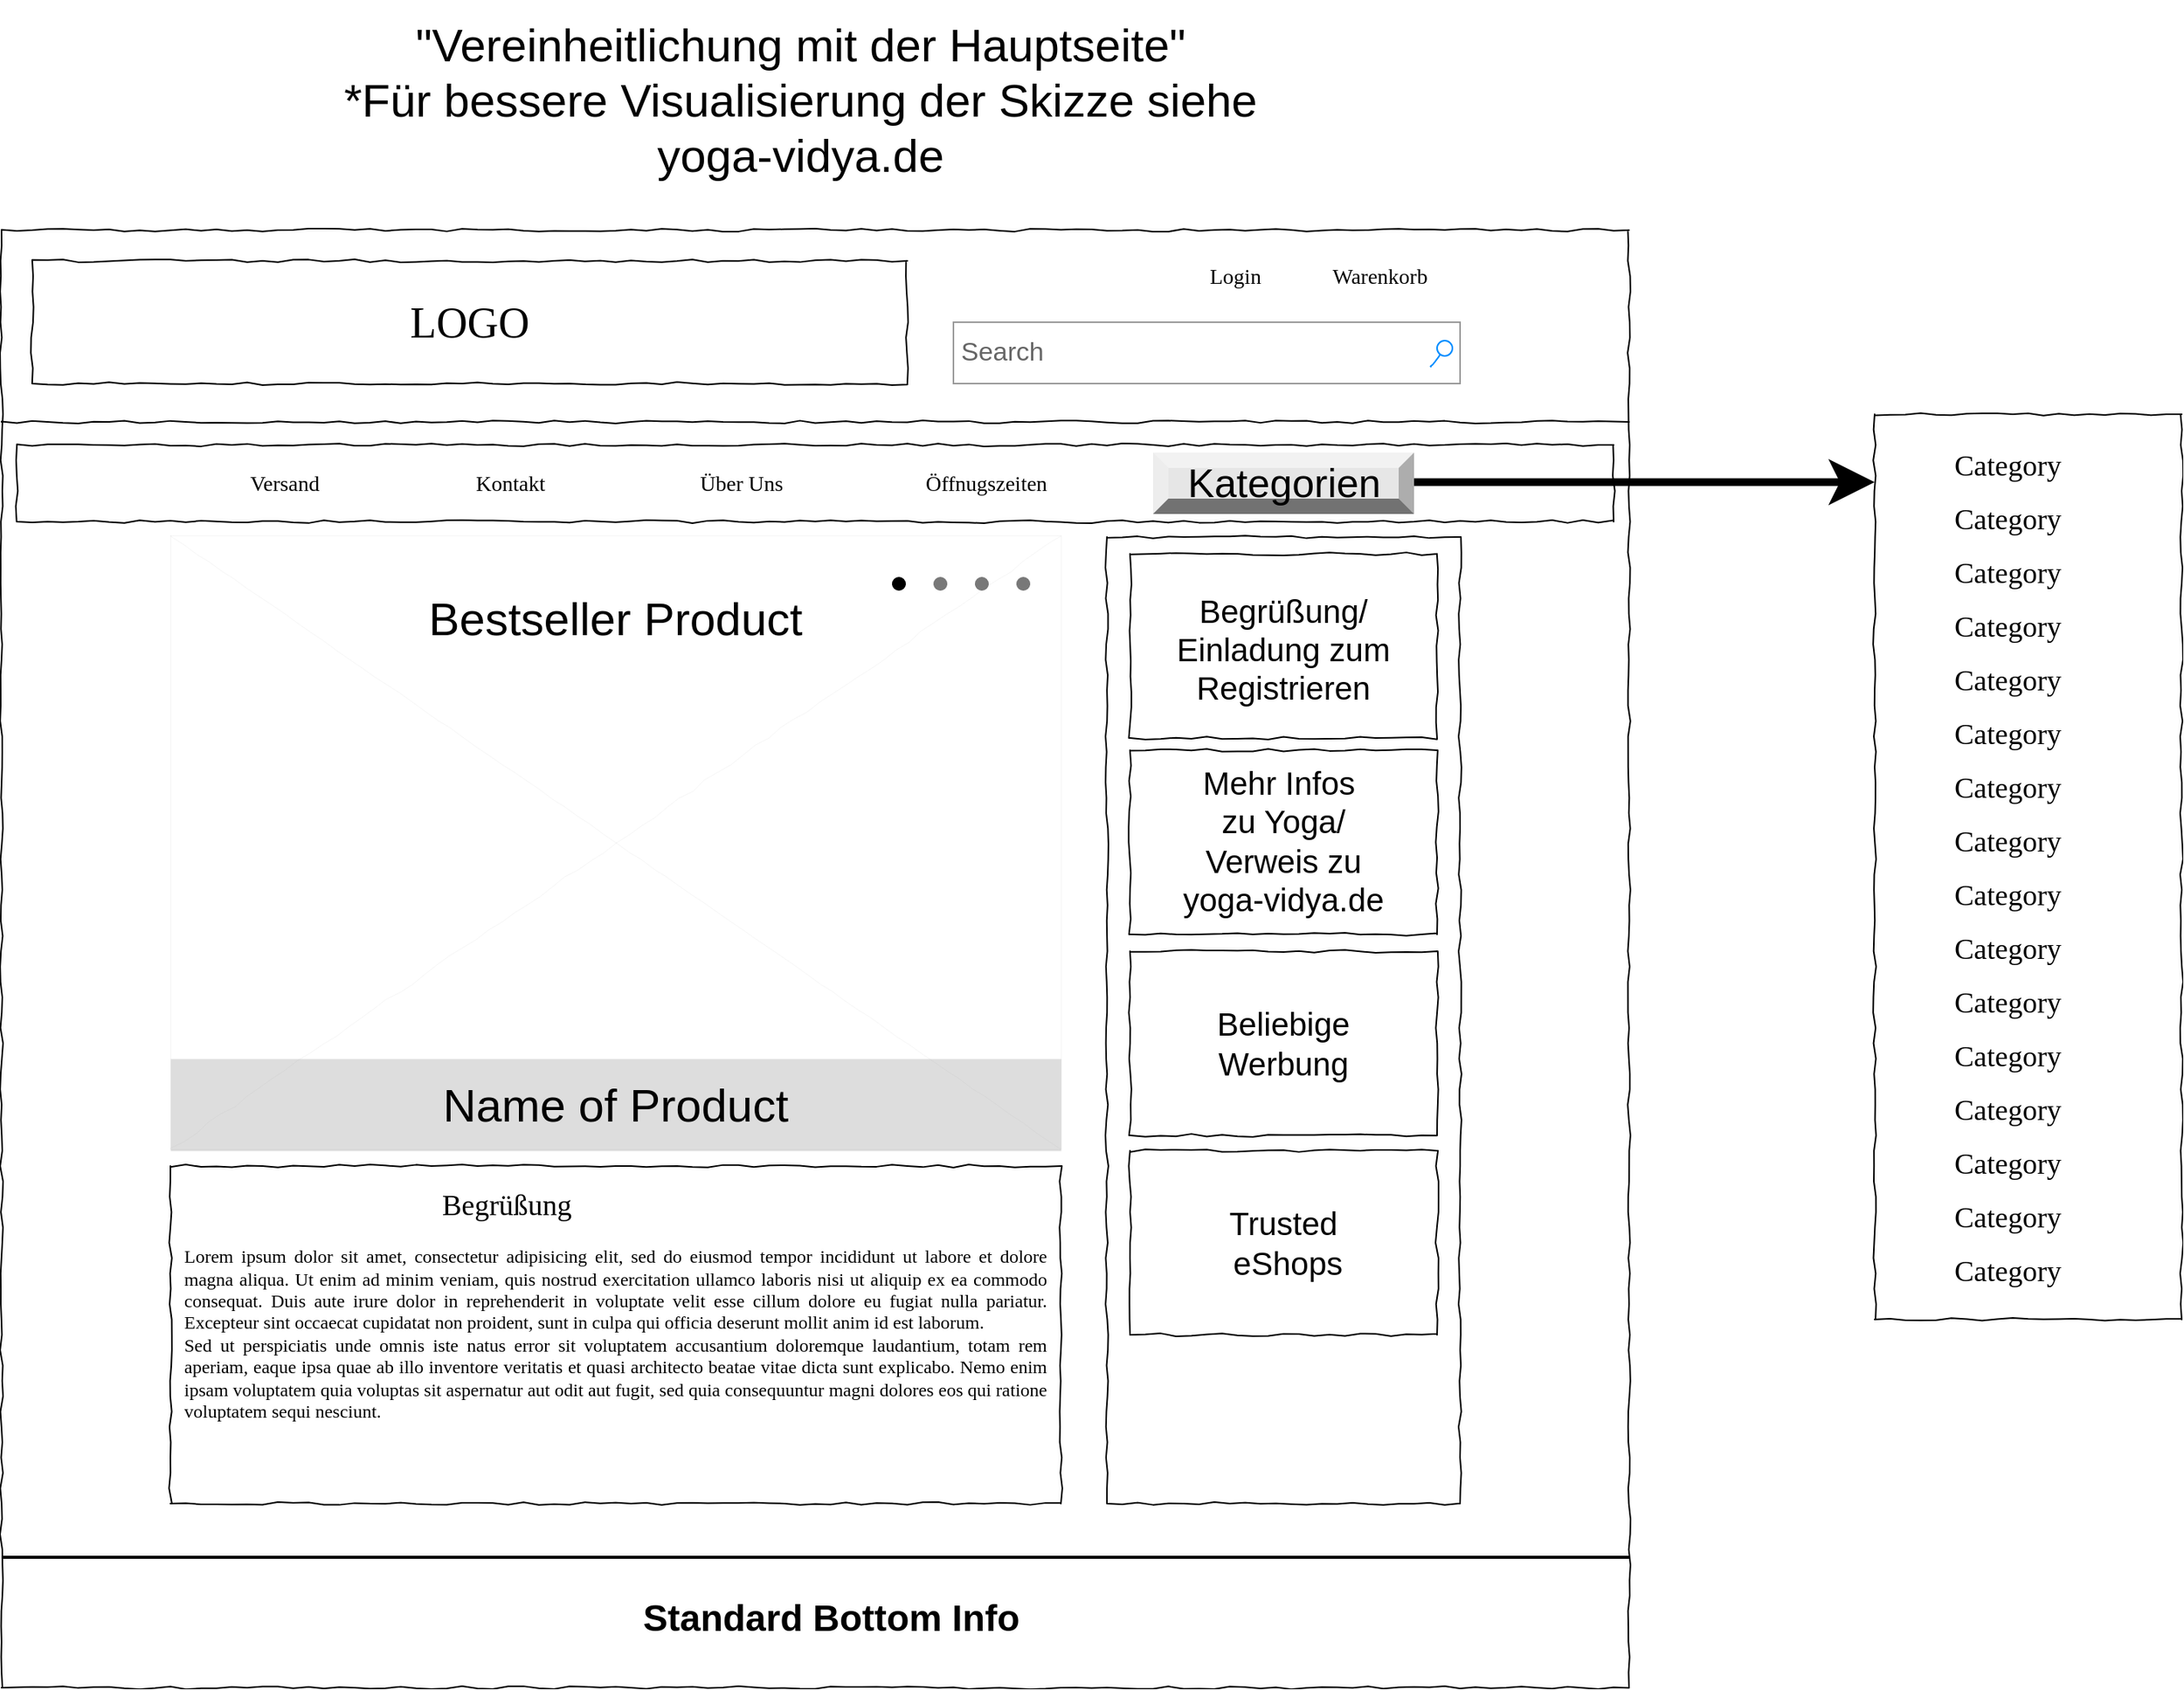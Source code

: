 <mxfile version="19.0.3" type="device"><diagram name="Page-1" id="03018318-947c-dd8e-b7a3-06fadd420f32"><mxGraphModel dx="1825" dy="1875" grid="1" gridSize="10" guides="1" tooltips="1" connect="1" arrows="1" fold="1" page="1" pageScale="1" pageWidth="1100" pageHeight="850" background="none" math="0" shadow="0"><root><mxCell id="0"/><mxCell id="1" parent="0"/><mxCell id="677b7b8949515195-16" value="" style="verticalLabelPosition=bottom;shadow=0;dashed=0;align=center;html=1;verticalAlign=top;strokeWidth=0;shape=mxgraph.mockup.graphics.simpleIcon;strokeColor=#999999;rounded=0;labelBackgroundColor=none;fontFamily=Verdana;fontSize=14;fontColor=#000000;comic=1;" parent="1" vertex="1"><mxGeometry x="130" y="219" width="580" height="400" as="geometry"/></mxCell><mxCell id="677b7b8949515195-1" value="" style="whiteSpace=wrap;html=1;rounded=0;shadow=0;labelBackgroundColor=none;strokeColor=#000000;strokeWidth=1;fillColor=none;fontFamily=Verdana;fontSize=12;fontColor=#000000;align=center;comic=1;" parent="1" vertex="1"><mxGeometry x="20" y="20" width="1060" height="950" as="geometry"/></mxCell><mxCell id="677b7b8949515195-2" value="LOGO" style="whiteSpace=wrap;html=1;rounded=0;shadow=0;labelBackgroundColor=none;strokeWidth=1;fontFamily=Verdana;fontSize=28;align=center;comic=1;" parent="1" vertex="1"><mxGeometry x="40" y="40" width="570" height="80" as="geometry"/></mxCell><mxCell id="677b7b8949515195-3" value="Search" style="strokeWidth=1;shadow=0;dashed=0;align=center;html=1;shape=mxgraph.mockup.forms.searchBox;strokeColor=#999999;mainText=;strokeColor2=#008cff;fontColor=#666666;fontSize=17;align=left;spacingLeft=3;rounded=0;labelBackgroundColor=none;comic=1;" parent="1" vertex="1"><mxGeometry x="640" y="80" width="330" height="40" as="geometry"/></mxCell><mxCell id="677b7b8949515195-4" value="Login" style="text;html=1;points=[];align=left;verticalAlign=top;spacingTop=-4;fontSize=14;fontFamily=Verdana" parent="1" vertex="1"><mxGeometry x="805" y="40" width="60" height="20" as="geometry"/></mxCell><mxCell id="677b7b8949515195-5" value="Warenkorb" style="text;html=1;points=[];align=left;verticalAlign=top;spacingTop=-4;fontSize=14;fontFamily=Verdana" parent="1" vertex="1"><mxGeometry x="885" y="40" width="85" height="20" as="geometry"/></mxCell><mxCell id="677b7b8949515195-8" value="" style="whiteSpace=wrap;html=1;rounded=0;shadow=0;labelBackgroundColor=none;strokeWidth=1;fillColor=none;fontFamily=Verdana;fontSize=12;align=center;comic=1;" parent="1" vertex="1"><mxGeometry x="1240" y="140" width="200" height="590" as="geometry"/></mxCell><mxCell id="677b7b8949515195-9" value="" style="line;strokeWidth=1;html=1;rounded=0;shadow=0;labelBackgroundColor=none;fillColor=none;fontFamily=Verdana;fontSize=14;fontColor=#000000;align=center;comic=1;" parent="1" vertex="1"><mxGeometry x="20" y="140" width="1060" height="10" as="geometry"/></mxCell><mxCell id="677b7b8949515195-10" value="" style="whiteSpace=wrap;html=1;rounded=0;shadow=0;labelBackgroundColor=none;strokeWidth=1;fillColor=none;fontFamily=Verdana;fontSize=12;align=center;comic=1;" parent="1" vertex="1"><mxGeometry x="30" y="160" width="1040" height="50" as="geometry"/></mxCell><mxCell id="677b7b8949515195-11" value="Versand" style="text;html=1;points=[];align=left;verticalAlign=top;spacingTop=-4;fontSize=14;fontFamily=Verdana" parent="1" vertex="1"><mxGeometry x="180" y="175" width="60" height="20" as="geometry"/></mxCell><mxCell id="677b7b8949515195-12" value="Kontakt" style="text;html=1;points=[];align=left;verticalAlign=top;spacingTop=-4;fontSize=14;fontFamily=Verdana" parent="1" vertex="1"><mxGeometry x="327" y="175" width="60" height="20" as="geometry"/></mxCell><mxCell id="677b7b8949515195-13" value="Über Uns" style="text;html=1;points=[];align=left;verticalAlign=top;spacingTop=-4;fontSize=14;fontFamily=Verdana" parent="1" vertex="1"><mxGeometry x="473" y="175" width="67" height="20" as="geometry"/></mxCell><mxCell id="677b7b8949515195-14" value="Öffnugszeiten" style="text;html=1;points=[];align=left;verticalAlign=top;spacingTop=-4;fontSize=14;fontFamily=Verdana" parent="1" vertex="1"><mxGeometry x="620" y="175" width="90" height="20" as="geometry"/></mxCell><mxCell id="677b7b8949515195-15" value="&lt;div style=&quot;text-align: justify&quot;&gt;&lt;span&gt;&lt;span style=&quot;white-space: pre;&quot;&gt;&#9;&lt;/span&gt;&lt;span style=&quot;white-space: pre;&quot;&gt;&#9;&lt;/span&gt;&lt;span style=&quot;white-space: pre;&quot;&gt;&#9;&lt;/span&gt;&lt;span style=&quot;white-space: pre;&quot;&gt;&#9;&lt;/span&gt;&lt;span style=&quot;white-space: pre;&quot;&gt;&#9;&lt;/span&gt;&lt;span style=&quot;white-space: pre;&quot;&gt;&#9;&lt;span style=&quot;white-space: pre;&quot;&gt;&#9;&lt;/span&gt;&lt;/span&gt;&lt;font style=&quot;font-size: 19px;&quot;&gt;Begrüßung&lt;/font&gt;&lt;br&gt;&lt;/span&gt;&lt;/div&gt;&lt;div style=&quot;text-align: justify&quot;&gt;&lt;span&gt;&lt;br&gt;&lt;/span&gt;&lt;/div&gt;&lt;div style=&quot;text-align: justify&quot;&gt;&lt;span&gt;Lorem ipsum dolor sit amet, consectetur adipisicing elit, sed do eiusmod tempor incididunt ut labore et dolore magna aliqua. Ut enim ad minim veniam, quis nostrud exercitation ullamco laboris nisi ut aliquip ex ea commodo consequat. Duis aute irure dolor in reprehenderit in voluptate velit esse cillum dolore eu fugiat nulla pariatur. Excepteur sint occaecat cupidatat non proident, sunt in culpa qui officia deserunt mollit anim id est laborum.&lt;/span&gt;&lt;/div&gt;&lt;div style=&quot;text-align: justify&quot;&gt;&lt;span&gt;Sed ut perspiciatis unde omnis iste natus error sit voluptatem accusantium doloremque laudantium, totam rem aperiam, eaque ipsa quae ab illo inventore veritatis et quasi architecto beatae vitae dicta sunt explicabo. Nemo enim ipsam voluptatem quia voluptas sit aspernatur aut odit aut fugit, sed quia consequuntur magni dolores eos qui ratione voluptatem sequi nesciunt.&amp;nbsp;&lt;/span&gt;&lt;/div&gt;" style="whiteSpace=wrap;html=1;rounded=0;shadow=0;labelBackgroundColor=none;strokeWidth=1;fillColor=none;fontFamily=Verdana;fontSize=12;align=center;verticalAlign=top;spacing=10;comic=1;" parent="1" vertex="1"><mxGeometry x="130" y="630" width="580" height="220" as="geometry"/></mxCell><mxCell id="677b7b8949515195-25" value="" style="whiteSpace=wrap;html=1;rounded=0;shadow=0;labelBackgroundColor=none;strokeWidth=1;fillColor=none;fontFamily=Verdana;fontSize=12;align=center;comic=1;" parent="1" vertex="1"><mxGeometry x="740" y="220" width="230" height="630" as="geometry"/></mxCell><mxCell id="677b7b8949515195-26" value="" style="whiteSpace=wrap;html=1;rounded=0;shadow=0;labelBackgroundColor=none;strokeWidth=1;fillColor=none;fontFamily=Verdana;fontSize=12;align=center;comic=1;" parent="1" vertex="1"><mxGeometry x="755" y="231" width="200" height="120" as="geometry"/></mxCell><mxCell id="677b7b8949515195-27" value="Category" style="text;html=1;points=[];align=left;verticalAlign=top;spacingTop=-4;fontSize=19;fontFamily=Verdana" parent="1" vertex="1"><mxGeometry x="1290" y="160" width="100" height="30" as="geometry"/></mxCell><mxCell id="rZxX5lprIFnn7r5_3Qte-1" value="&lt;font style=&quot;font-size: 30px;&quot;&gt;&quot;Vereinheitlichung mit der Hauptseite&quot;&lt;br style=&quot;font-size: 30px;&quot;&gt;*Für bessere Visualisierung der Skizze siehe &lt;br style=&quot;font-size: 30px;&quot;&gt;yoga-vidya.de&lt;br style=&quot;font-size: 30px;&quot;&gt;&lt;/font&gt;" style="text;html=1;strokeColor=none;fillColor=none;align=center;verticalAlign=middle;whiteSpace=wrap;rounded=0;hachureGap=4;fontSize=30;" vertex="1" parent="1"><mxGeometry x="177.5" y="-130" width="725" height="130" as="geometry"/></mxCell><mxCell id="rZxX5lprIFnn7r5_3Qte-4" value="" style="verticalLabelPosition=bottom;shadow=0;dashed=0;align=center;html=1;verticalAlign=top;strokeWidth=1;shape=mxgraph.mockup.navigation.pageControl;fillColor=#787878;strokeColor=none;" vertex="1" parent="1"><mxGeometry x="600" y="231" width="90" height="39" as="geometry"/></mxCell><mxCell id="rZxX5lprIFnn7r5_3Qte-5" value="Name of Product" style="rounded=0;whiteSpace=wrap;html=1;hachureGap=4;fontSize=30;strokeWidth=0;fillColor=#787878;strokeColor=none;fillOpacity=25;" vertex="1" parent="1"><mxGeometry x="130" y="560" width="580" height="60" as="geometry"/></mxCell><mxCell id="rZxX5lprIFnn7r5_3Qte-6" value="Bestseller Product" style="text;html=1;strokeColor=none;fillColor=none;align=center;verticalAlign=middle;whiteSpace=wrap;rounded=0;hachureGap=4;fontSize=30;" vertex="1" parent="1"><mxGeometry x="275" y="251" width="290" height="44" as="geometry"/></mxCell><mxCell id="rZxX5lprIFnn7r5_3Qte-7" value="Kategorien" style="labelPosition=center;verticalLabelPosition=middle;align=center;html=1;shape=mxgraph.basic.shaded_button;dx=10;fillColor=#E6E6E6;strokeColor=none;hachureGap=4;fontSize=26;" vertex="1" parent="1"><mxGeometry x="770" y="165" width="170" height="40" as="geometry"/></mxCell><mxCell id="rZxX5lprIFnn7r5_3Qte-8" value="" style="endArrow=classic;html=1;rounded=0;fontSize=26;startSize=14;endSize=14;sourcePerimeterSpacing=8;targetPerimeterSpacing=8;curved=1;strokeWidth=5;" edge="1" parent="1"><mxGeometry width="50" height="50" relative="1" as="geometry"><mxPoint x="940" y="184.23" as="sourcePoint"/><mxPoint x="1240" y="184.23" as="targetPoint"/></mxGeometry></mxCell><mxCell id="rZxX5lprIFnn7r5_3Qte-9" value="Category" style="text;html=1;points=[];align=left;verticalAlign=top;spacingTop=-4;fontSize=19;fontFamily=Verdana" vertex="1" parent="1"><mxGeometry x="1290" y="195" width="100" height="30" as="geometry"/></mxCell><mxCell id="rZxX5lprIFnn7r5_3Qte-10" value="Category" style="text;html=1;points=[];align=left;verticalAlign=top;spacingTop=-4;fontSize=19;fontFamily=Verdana" vertex="1" parent="1"><mxGeometry x="1290" y="230" width="100" height="30" as="geometry"/></mxCell><mxCell id="rZxX5lprIFnn7r5_3Qte-11" value="Category" style="text;html=1;points=[];align=left;verticalAlign=top;spacingTop=-4;fontSize=19;fontFamily=Verdana" vertex="1" parent="1"><mxGeometry x="1290" y="265" width="100" height="30" as="geometry"/></mxCell><mxCell id="rZxX5lprIFnn7r5_3Qte-12" value="Category" style="text;html=1;points=[];align=left;verticalAlign=top;spacingTop=-4;fontSize=19;fontFamily=Verdana" vertex="1" parent="1"><mxGeometry x="1290" y="300" width="100" height="30" as="geometry"/></mxCell><mxCell id="rZxX5lprIFnn7r5_3Qte-13" value="Category" style="text;html=1;points=[];align=left;verticalAlign=top;spacingTop=-4;fontSize=19;fontFamily=Verdana" vertex="1" parent="1"><mxGeometry x="1290" y="335" width="100" height="30" as="geometry"/></mxCell><mxCell id="rZxX5lprIFnn7r5_3Qte-14" value="Category" style="text;html=1;points=[];align=left;verticalAlign=top;spacingTop=-4;fontSize=19;fontFamily=Verdana" vertex="1" parent="1"><mxGeometry x="1290" y="370" width="100" height="30" as="geometry"/></mxCell><mxCell id="rZxX5lprIFnn7r5_3Qte-15" value="Category" style="text;html=1;points=[];align=left;verticalAlign=top;spacingTop=-4;fontSize=19;fontFamily=Verdana" vertex="1" parent="1"><mxGeometry x="1290" y="405" width="100" height="30" as="geometry"/></mxCell><mxCell id="rZxX5lprIFnn7r5_3Qte-16" value="Category" style="text;html=1;points=[];align=left;verticalAlign=top;spacingTop=-4;fontSize=19;fontFamily=Verdana" vertex="1" parent="1"><mxGeometry x="1290" y="440" width="100" height="30" as="geometry"/></mxCell><mxCell id="rZxX5lprIFnn7r5_3Qte-17" value="Category" style="text;html=1;points=[];align=left;verticalAlign=top;spacingTop=-4;fontSize=19;fontFamily=Verdana" vertex="1" parent="1"><mxGeometry x="1290" y="475" width="100" height="30" as="geometry"/></mxCell><mxCell id="rZxX5lprIFnn7r5_3Qte-18" value="Category" style="text;html=1;points=[];align=left;verticalAlign=top;spacingTop=-4;fontSize=19;fontFamily=Verdana" vertex="1" parent="1"><mxGeometry x="1290" y="510" width="100" height="30" as="geometry"/></mxCell><mxCell id="rZxX5lprIFnn7r5_3Qte-19" value="Category" style="text;html=1;points=[];align=left;verticalAlign=top;spacingTop=-4;fontSize=19;fontFamily=Verdana" vertex="1" parent="1"><mxGeometry x="1290" y="545" width="100" height="30" as="geometry"/></mxCell><mxCell id="rZxX5lprIFnn7r5_3Qte-20" value="Category" style="text;html=1;points=[];align=left;verticalAlign=top;spacingTop=-4;fontSize=19;fontFamily=Verdana" vertex="1" parent="1"><mxGeometry x="1290" y="580" width="100" height="30" as="geometry"/></mxCell><mxCell id="rZxX5lprIFnn7r5_3Qte-21" value="Category" style="text;html=1;points=[];align=left;verticalAlign=top;spacingTop=-4;fontSize=19;fontFamily=Verdana" vertex="1" parent="1"><mxGeometry x="1290" y="615" width="100" height="30" as="geometry"/></mxCell><mxCell id="rZxX5lprIFnn7r5_3Qte-22" value="Category" style="text;html=1;points=[];align=left;verticalAlign=top;spacingTop=-4;fontSize=19;fontFamily=Verdana" vertex="1" parent="1"><mxGeometry x="1290" y="650" width="100" height="30" as="geometry"/></mxCell><mxCell id="rZxX5lprIFnn7r5_3Qte-23" value="Category" style="text;html=1;points=[];align=left;verticalAlign=top;spacingTop=-4;fontSize=19;fontFamily=Verdana" vertex="1" parent="1"><mxGeometry x="1290" y="685" width="100" height="30" as="geometry"/></mxCell><mxCell id="rZxX5lprIFnn7r5_3Qte-24" value="" style="line;strokeWidth=2;html=1;fillColor=#FF8000;" vertex="1" parent="1"><mxGeometry x="20" y="880" width="1060" height="10" as="geometry"/></mxCell><mxCell id="rZxX5lprIFnn7r5_3Qte-25" value="Standard Bottom Info" style="text;strokeColor=none;fillColor=none;html=1;fontSize=24;fontStyle=1;verticalAlign=middle;align=center;" vertex="1" parent="1"><mxGeometry x="420" y="890" width="280" height="70" as="geometry"/></mxCell><mxCell id="rZxX5lprIFnn7r5_3Qte-26" value="Begrüßung/&lt;br&gt;Einladung zum&lt;br&gt;Registrieren" style="text;html=1;strokeColor=none;fillColor=none;align=center;verticalAlign=middle;whiteSpace=wrap;rounded=0;hachureGap=4;fontSize=21;" vertex="1" parent="1"><mxGeometry x="770" y="246" width="170" height="94" as="geometry"/></mxCell><mxCell id="rZxX5lprIFnn7r5_3Qte-27" value="" style="whiteSpace=wrap;html=1;rounded=0;shadow=0;labelBackgroundColor=none;strokeWidth=1;fillColor=none;fontFamily=Verdana;fontSize=12;align=center;comic=1;" vertex="1" parent="1"><mxGeometry x="755" y="359" width="200" height="120" as="geometry"/></mxCell><mxCell id="rZxX5lprIFnn7r5_3Qte-28" value="Mehr Infos&amp;nbsp;&lt;br&gt;zu Yoga/&lt;br&gt;Verweis zu&lt;br&gt;yoga-vidya.de" style="text;html=1;strokeColor=none;fillColor=none;align=center;verticalAlign=middle;whiteSpace=wrap;rounded=0;hachureGap=4;fontSize=21;" vertex="1" parent="1"><mxGeometry x="770" y="370" width="170" height="96" as="geometry"/></mxCell><mxCell id="rZxX5lprIFnn7r5_3Qte-29" value="" style="whiteSpace=wrap;html=1;rounded=0;shadow=0;labelBackgroundColor=none;strokeWidth=1;fillColor=none;fontFamily=Verdana;fontSize=12;align=center;comic=1;" vertex="1" parent="1"><mxGeometry x="755" y="490" width="200" height="120" as="geometry"/></mxCell><mxCell id="rZxX5lprIFnn7r5_3Qte-30" value="Beliebige Werbung" style="text;html=1;strokeColor=none;fillColor=none;align=center;verticalAlign=middle;whiteSpace=wrap;rounded=0;hachureGap=4;fontSize=21;" vertex="1" parent="1"><mxGeometry x="770" y="500" width="170" height="100" as="geometry"/></mxCell><mxCell id="rZxX5lprIFnn7r5_3Qte-31" value="" style="whiteSpace=wrap;html=1;rounded=0;shadow=0;labelBackgroundColor=none;strokeWidth=1;fillColor=none;fontFamily=Verdana;fontSize=12;align=center;comic=1;" vertex="1" parent="1"><mxGeometry x="755" y="620" width="200" height="120" as="geometry"/></mxCell><mxCell id="rZxX5lprIFnn7r5_3Qte-32" value="Trusted&lt;br&gt;&amp;nbsp;eShops" style="text;html=1;strokeColor=none;fillColor=none;align=center;verticalAlign=middle;whiteSpace=wrap;rounded=0;hachureGap=4;fontSize=21;" vertex="1" parent="1"><mxGeometry x="770" y="630" width="170" height="100" as="geometry"/></mxCell></root></mxGraphModel></diagram></mxfile>